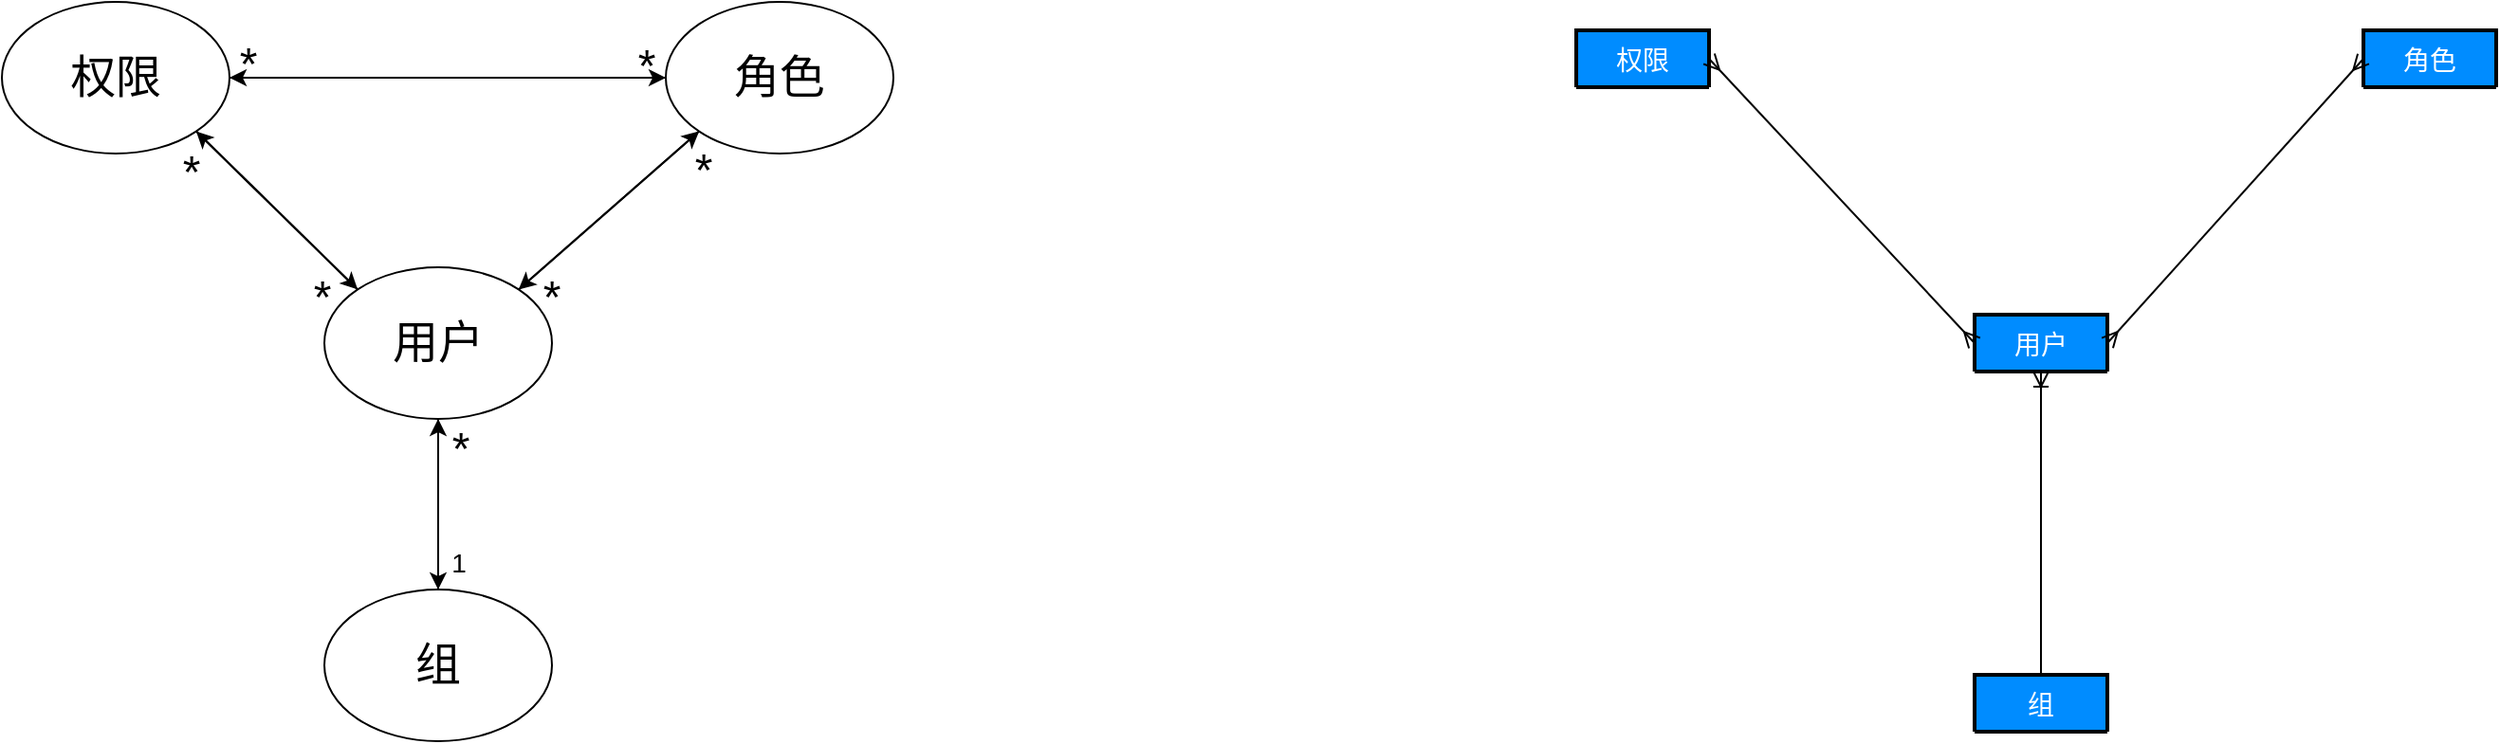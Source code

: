 <mxfile pages="1" version="11.2.2" type="github"><diagram id="ShgSd0h_c0e8bez5AuMd" name="第 1 页"><mxGraphModel dx="757" dy="702" grid="1" gridSize="10" guides="1" tooltips="1" connect="1" arrows="1" fold="1" page="1" pageScale="1" pageWidth="1654" pageHeight="2336" math="0" shadow="0"><root><mxCell id="0"/><mxCell id="1" parent="0"/><mxCell id="p9W-oRDzGupdlDEbVHTO-9" value="用户" style="swimlane;childLayout=stackLayout;horizontal=1;startSize=30;horizontalStack=0;fillColor=#008cff;fontColor=#FFFFFF;rounded=1;fontSize=14;fontStyle=0;strokeWidth=2;resizeParent=0;resizeLast=1;shadow=0;dashed=0;align=center;" parent="1" vertex="1" collapsed="1"><mxGeometry x="1090" y="400" width="70" height="30" as="geometry"><mxRectangle x="320" y="270" width="160" height="120" as="alternateBounds"/></mxGeometry></mxCell><mxCell id="p9W-oRDzGupdlDEbVHTO-11" value="角色" style="swimlane;childLayout=stackLayout;horizontal=1;startSize=30;horizontalStack=0;fillColor=#008cff;fontColor=#FFFFFF;rounded=1;fontSize=14;fontStyle=0;strokeWidth=2;resizeParent=0;resizeLast=1;shadow=0;dashed=0;align=center;" parent="1" vertex="1" collapsed="1"><mxGeometry x="1295" y="250" width="70" height="30" as="geometry"><mxRectangle x="320" y="270" width="160" height="120" as="alternateBounds"/></mxGeometry></mxCell><mxCell id="p9W-oRDzGupdlDEbVHTO-12" value="权限" style="swimlane;childLayout=stackLayout;horizontal=1;startSize=30;horizontalStack=0;fillColor=#008cff;fontColor=#FFFFFF;rounded=1;fontSize=14;fontStyle=0;strokeWidth=2;resizeParent=0;resizeLast=1;shadow=0;dashed=0;align=center;" parent="1" vertex="1" collapsed="1"><mxGeometry x="880" y="250" width="70" height="30" as="geometry"><mxRectangle x="150" y="160" width="160" height="120" as="alternateBounds"/></mxGeometry></mxCell><mxCell id="p9W-oRDzGupdlDEbVHTO-13" value="组" style="swimlane;childLayout=stackLayout;horizontal=1;startSize=30;horizontalStack=0;fillColor=#008cff;fontColor=#FFFFFF;rounded=1;fontSize=14;fontStyle=0;strokeWidth=2;resizeParent=0;resizeLast=1;shadow=0;dashed=0;align=center;" parent="1" vertex="1" collapsed="1"><mxGeometry x="1090" y="590" width="70" height="30" as="geometry"><mxRectangle x="320" y="270" width="160" height="120" as="alternateBounds"/></mxGeometry></mxCell><mxCell id="p9W-oRDzGupdlDEbVHTO-22" value="" style="fontSize=12;html=1;endArrow=ERmany;startArrow=ERmany;exitX=1;exitY=0.5;exitDx=0;exitDy=0;entryX=0;entryY=0.5;entryDx=0;entryDy=0;" parent="1" source="p9W-oRDzGupdlDEbVHTO-12" target="p9W-oRDzGupdlDEbVHTO-9" edge="1"><mxGeometry width="100" height="100" relative="1" as="geometry"><mxPoint x="870" y="400" as="sourcePoint"/><mxPoint x="1050" y="720" as="targetPoint"/></mxGeometry></mxCell><mxCell id="p9W-oRDzGupdlDEbVHTO-23" value="" style="fontSize=12;html=1;endArrow=ERmany;startArrow=ERmany;entryX=0;entryY=0.5;entryDx=0;entryDy=0;exitX=1;exitY=0.5;exitDx=0;exitDy=0;" parent="1" source="p9W-oRDzGupdlDEbVHTO-9" target="p9W-oRDzGupdlDEbVHTO-11" edge="1"><mxGeometry width="100" height="100" relative="1" as="geometry"><mxPoint x="880" y="750" as="sourcePoint"/><mxPoint x="980" y="650" as="targetPoint"/></mxGeometry></mxCell><mxCell id="p9W-oRDzGupdlDEbVHTO-25" value="" style="edgeStyle=orthogonalEdgeStyle;fontSize=12;html=1;endArrow=ERoneToMany;entryX=0.5;entryY=1;entryDx=0;entryDy=0;exitX=0.5;exitY=0;exitDx=0;exitDy=0;" parent="1" source="p9W-oRDzGupdlDEbVHTO-13" target="p9W-oRDzGupdlDEbVHTO-9" edge="1"><mxGeometry width="100" height="100" relative="1" as="geometry"><mxPoint x="880" y="740" as="sourcePoint"/><mxPoint x="1020" y="450" as="targetPoint"/></mxGeometry></mxCell><mxCell id="p9W-oRDzGupdlDEbVHTO-34" style="edgeStyle=none;rounded=0;orthogonalLoop=1;jettySize=auto;html=1;exitX=0;exitY=0;exitDx=0;exitDy=0;entryX=1;entryY=1;entryDx=0;entryDy=0;" parent="1" source="p9W-oRDzGupdlDEbVHTO-26" target="p9W-oRDzGupdlDEbVHTO-32" edge="1"><mxGeometry relative="1" as="geometry"/></mxCell><mxCell id="p9W-oRDzGupdlDEbVHTO-36" style="edgeStyle=none;rounded=0;orthogonalLoop=1;jettySize=auto;html=1;exitX=1;exitY=0;exitDx=0;exitDy=0;entryX=0;entryY=1;entryDx=0;entryDy=0;" parent="1" source="p9W-oRDzGupdlDEbVHTO-26" target="p9W-oRDzGupdlDEbVHTO-31" edge="1"><mxGeometry relative="1" as="geometry"/></mxCell><mxCell id="p9W-oRDzGupdlDEbVHTO-41" style="edgeStyle=none;rounded=0;orthogonalLoop=1;jettySize=auto;html=1;exitX=0.5;exitY=1;exitDx=0;exitDy=0;entryX=0.5;entryY=0;entryDx=0;entryDy=0;" parent="1" source="p9W-oRDzGupdlDEbVHTO-26" target="p9W-oRDzGupdlDEbVHTO-30" edge="1"><mxGeometry relative="1" as="geometry"/></mxCell><mxCell id="p9W-oRDzGupdlDEbVHTO-26" value="&lt;font style=&quot;font-size: 24px&quot;&gt;用户&lt;/font&gt;" style="ellipse;whiteSpace=wrap;html=1;" parent="1" vertex="1"><mxGeometry x="220" y="375" width="120" height="80" as="geometry"/></mxCell><mxCell id="p9W-oRDzGupdlDEbVHTO-42" style="edgeStyle=none;rounded=0;orthogonalLoop=1;jettySize=auto;html=1;exitX=0.5;exitY=0;exitDx=0;exitDy=0;entryX=0.5;entryY=1;entryDx=0;entryDy=0;" parent="1" source="p9W-oRDzGupdlDEbVHTO-30" target="p9W-oRDzGupdlDEbVHTO-26" edge="1"><mxGeometry relative="1" as="geometry"/></mxCell><mxCell id="p9W-oRDzGupdlDEbVHTO-30" value="&lt;font style=&quot;font-size: 24px&quot;&gt;组&lt;/font&gt;" style="ellipse;whiteSpace=wrap;html=1;" parent="1" vertex="1"><mxGeometry x="220" y="545" width="120" height="80" as="geometry"/></mxCell><mxCell id="p9W-oRDzGupdlDEbVHTO-37" style="edgeStyle=none;rounded=0;orthogonalLoop=1;jettySize=auto;html=1;exitX=0;exitY=1;exitDx=0;exitDy=0;entryX=1;entryY=0;entryDx=0;entryDy=0;" parent="1" source="p9W-oRDzGupdlDEbVHTO-31" target="p9W-oRDzGupdlDEbVHTO-26" edge="1"><mxGeometry relative="1" as="geometry"/></mxCell><mxCell id="p9W-oRDzGupdlDEbVHTO-46" style="edgeStyle=none;rounded=0;orthogonalLoop=1;jettySize=auto;html=1;exitX=0;exitY=0.5;exitDx=0;exitDy=0;entryX=1;entryY=0.5;entryDx=0;entryDy=0;" parent="1" source="p9W-oRDzGupdlDEbVHTO-31" target="p9W-oRDzGupdlDEbVHTO-32" edge="1"><mxGeometry relative="1" as="geometry"/></mxCell><mxCell id="p9W-oRDzGupdlDEbVHTO-31" value="&lt;font style=&quot;font-size: 24px&quot;&gt;角色&lt;/font&gt;" style="ellipse;whiteSpace=wrap;html=1;" parent="1" vertex="1"><mxGeometry x="400" y="235" width="120" height="80" as="geometry"/></mxCell><mxCell id="p9W-oRDzGupdlDEbVHTO-33" style="edgeStyle=none;rounded=0;orthogonalLoop=1;jettySize=auto;html=1;exitX=1;exitY=1;exitDx=0;exitDy=0;entryX=0;entryY=0;entryDx=0;entryDy=0;" parent="1" source="p9W-oRDzGupdlDEbVHTO-32" target="p9W-oRDzGupdlDEbVHTO-26" edge="1"><mxGeometry relative="1" as="geometry"/></mxCell><mxCell id="p9W-oRDzGupdlDEbVHTO-45" style="edgeStyle=none;rounded=0;orthogonalLoop=1;jettySize=auto;html=1;entryX=0;entryY=0.5;entryDx=0;entryDy=0;" parent="1" source="p9W-oRDzGupdlDEbVHTO-32" target="p9W-oRDzGupdlDEbVHTO-31" edge="1"><mxGeometry relative="1" as="geometry"/></mxCell><mxCell id="p9W-oRDzGupdlDEbVHTO-32" value="&lt;font style=&quot;font-size: 24px&quot;&gt;权限&lt;/font&gt;" style="ellipse;whiteSpace=wrap;html=1;" parent="1" vertex="1"><mxGeometry x="50" y="235" width="120" height="80" as="geometry"/></mxCell><mxCell id="p9W-oRDzGupdlDEbVHTO-35" value="&lt;font style=&quot;font-size: 24px&quot;&gt;*&lt;/font&gt;" style="text;html=1;strokeColor=none;fillColor=none;align=center;verticalAlign=middle;whiteSpace=wrap;rounded=0;" parent="1" vertex="1"><mxGeometry x="130" y="315" width="40" height="20" as="geometry"/></mxCell><mxCell id="p9W-oRDzGupdlDEbVHTO-38" value="&lt;font style=&quot;font-size: 24px&quot;&gt;*&lt;/font&gt;" style="text;html=1;strokeColor=none;fillColor=none;align=center;verticalAlign=middle;whiteSpace=wrap;rounded=0;" parent="1" vertex="1"><mxGeometry x="199" y="381" width="40" height="20" as="geometry"/></mxCell><mxCell id="p9W-oRDzGupdlDEbVHTO-39" value="&lt;font style=&quot;font-size: 24px&quot;&gt;*&lt;/font&gt;" style="text;html=1;strokeColor=none;fillColor=none;align=center;verticalAlign=middle;whiteSpace=wrap;rounded=0;" parent="1" vertex="1"><mxGeometry x="400" y="314" width="40" height="20" as="geometry"/></mxCell><mxCell id="p9W-oRDzGupdlDEbVHTO-40" value="&lt;font style=&quot;font-size: 24px&quot;&gt;*&lt;/font&gt;" style="text;html=1;strokeColor=none;fillColor=none;align=center;verticalAlign=middle;whiteSpace=wrap;rounded=0;" parent="1" vertex="1"><mxGeometry x="320" y="381" width="40" height="20" as="geometry"/></mxCell><mxCell id="p9W-oRDzGupdlDEbVHTO-43" value="&lt;font style=&quot;font-size: 24px&quot;&gt;*&lt;/font&gt;" style="text;html=1;strokeColor=none;fillColor=none;align=center;verticalAlign=middle;whiteSpace=wrap;rounded=0;" parent="1" vertex="1"><mxGeometry x="272" y="461" width="40" height="20" as="geometry"/></mxCell><mxCell id="p9W-oRDzGupdlDEbVHTO-44" value="&lt;font style=&quot;font-size: 14px&quot;&gt;1&lt;/font&gt;" style="text;html=1;strokeColor=none;fillColor=none;align=center;verticalAlign=middle;whiteSpace=wrap;rounded=0;" parent="1" vertex="1"><mxGeometry x="272" y="521" width="38" height="20" as="geometry"/></mxCell><mxCell id="p9W-oRDzGupdlDEbVHTO-47" value="&lt;font style=&quot;font-size: 24px&quot;&gt;*&lt;/font&gt;" style="text;html=1;strokeColor=none;fillColor=none;align=center;verticalAlign=middle;whiteSpace=wrap;rounded=0;" parent="1" vertex="1"><mxGeometry x="160" y="258" width="40" height="20" as="geometry"/></mxCell><mxCell id="p9W-oRDzGupdlDEbVHTO-50" value="&lt;font style=&quot;font-size: 24px&quot;&gt;*&lt;/font&gt;" style="text;html=1;strokeColor=none;fillColor=none;align=center;verticalAlign=middle;whiteSpace=wrap;rounded=0;" parent="1" vertex="1"><mxGeometry x="370" y="259" width="40" height="20" as="geometry"/></mxCell></root></mxGraphModel></diagram></mxfile>